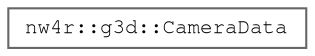 digraph "Graphical Class Hierarchy"
{
 // LATEX_PDF_SIZE
  bgcolor="transparent";
  edge [fontname=FreeMono,fontsize=10,labelfontname=FreeMono,labelfontsize=10];
  node [fontname=FreeMono,fontsize=10,shape=box,height=0.2,width=0.4];
  rankdir="LR";
  Node0 [label="nw4r::g3d::CameraData",height=0.2,width=0.4,color="grey40", fillcolor="white", style="filled",URL="$structnw4r_1_1g3d_1_1_camera_data.html",tooltip=" "];
}

